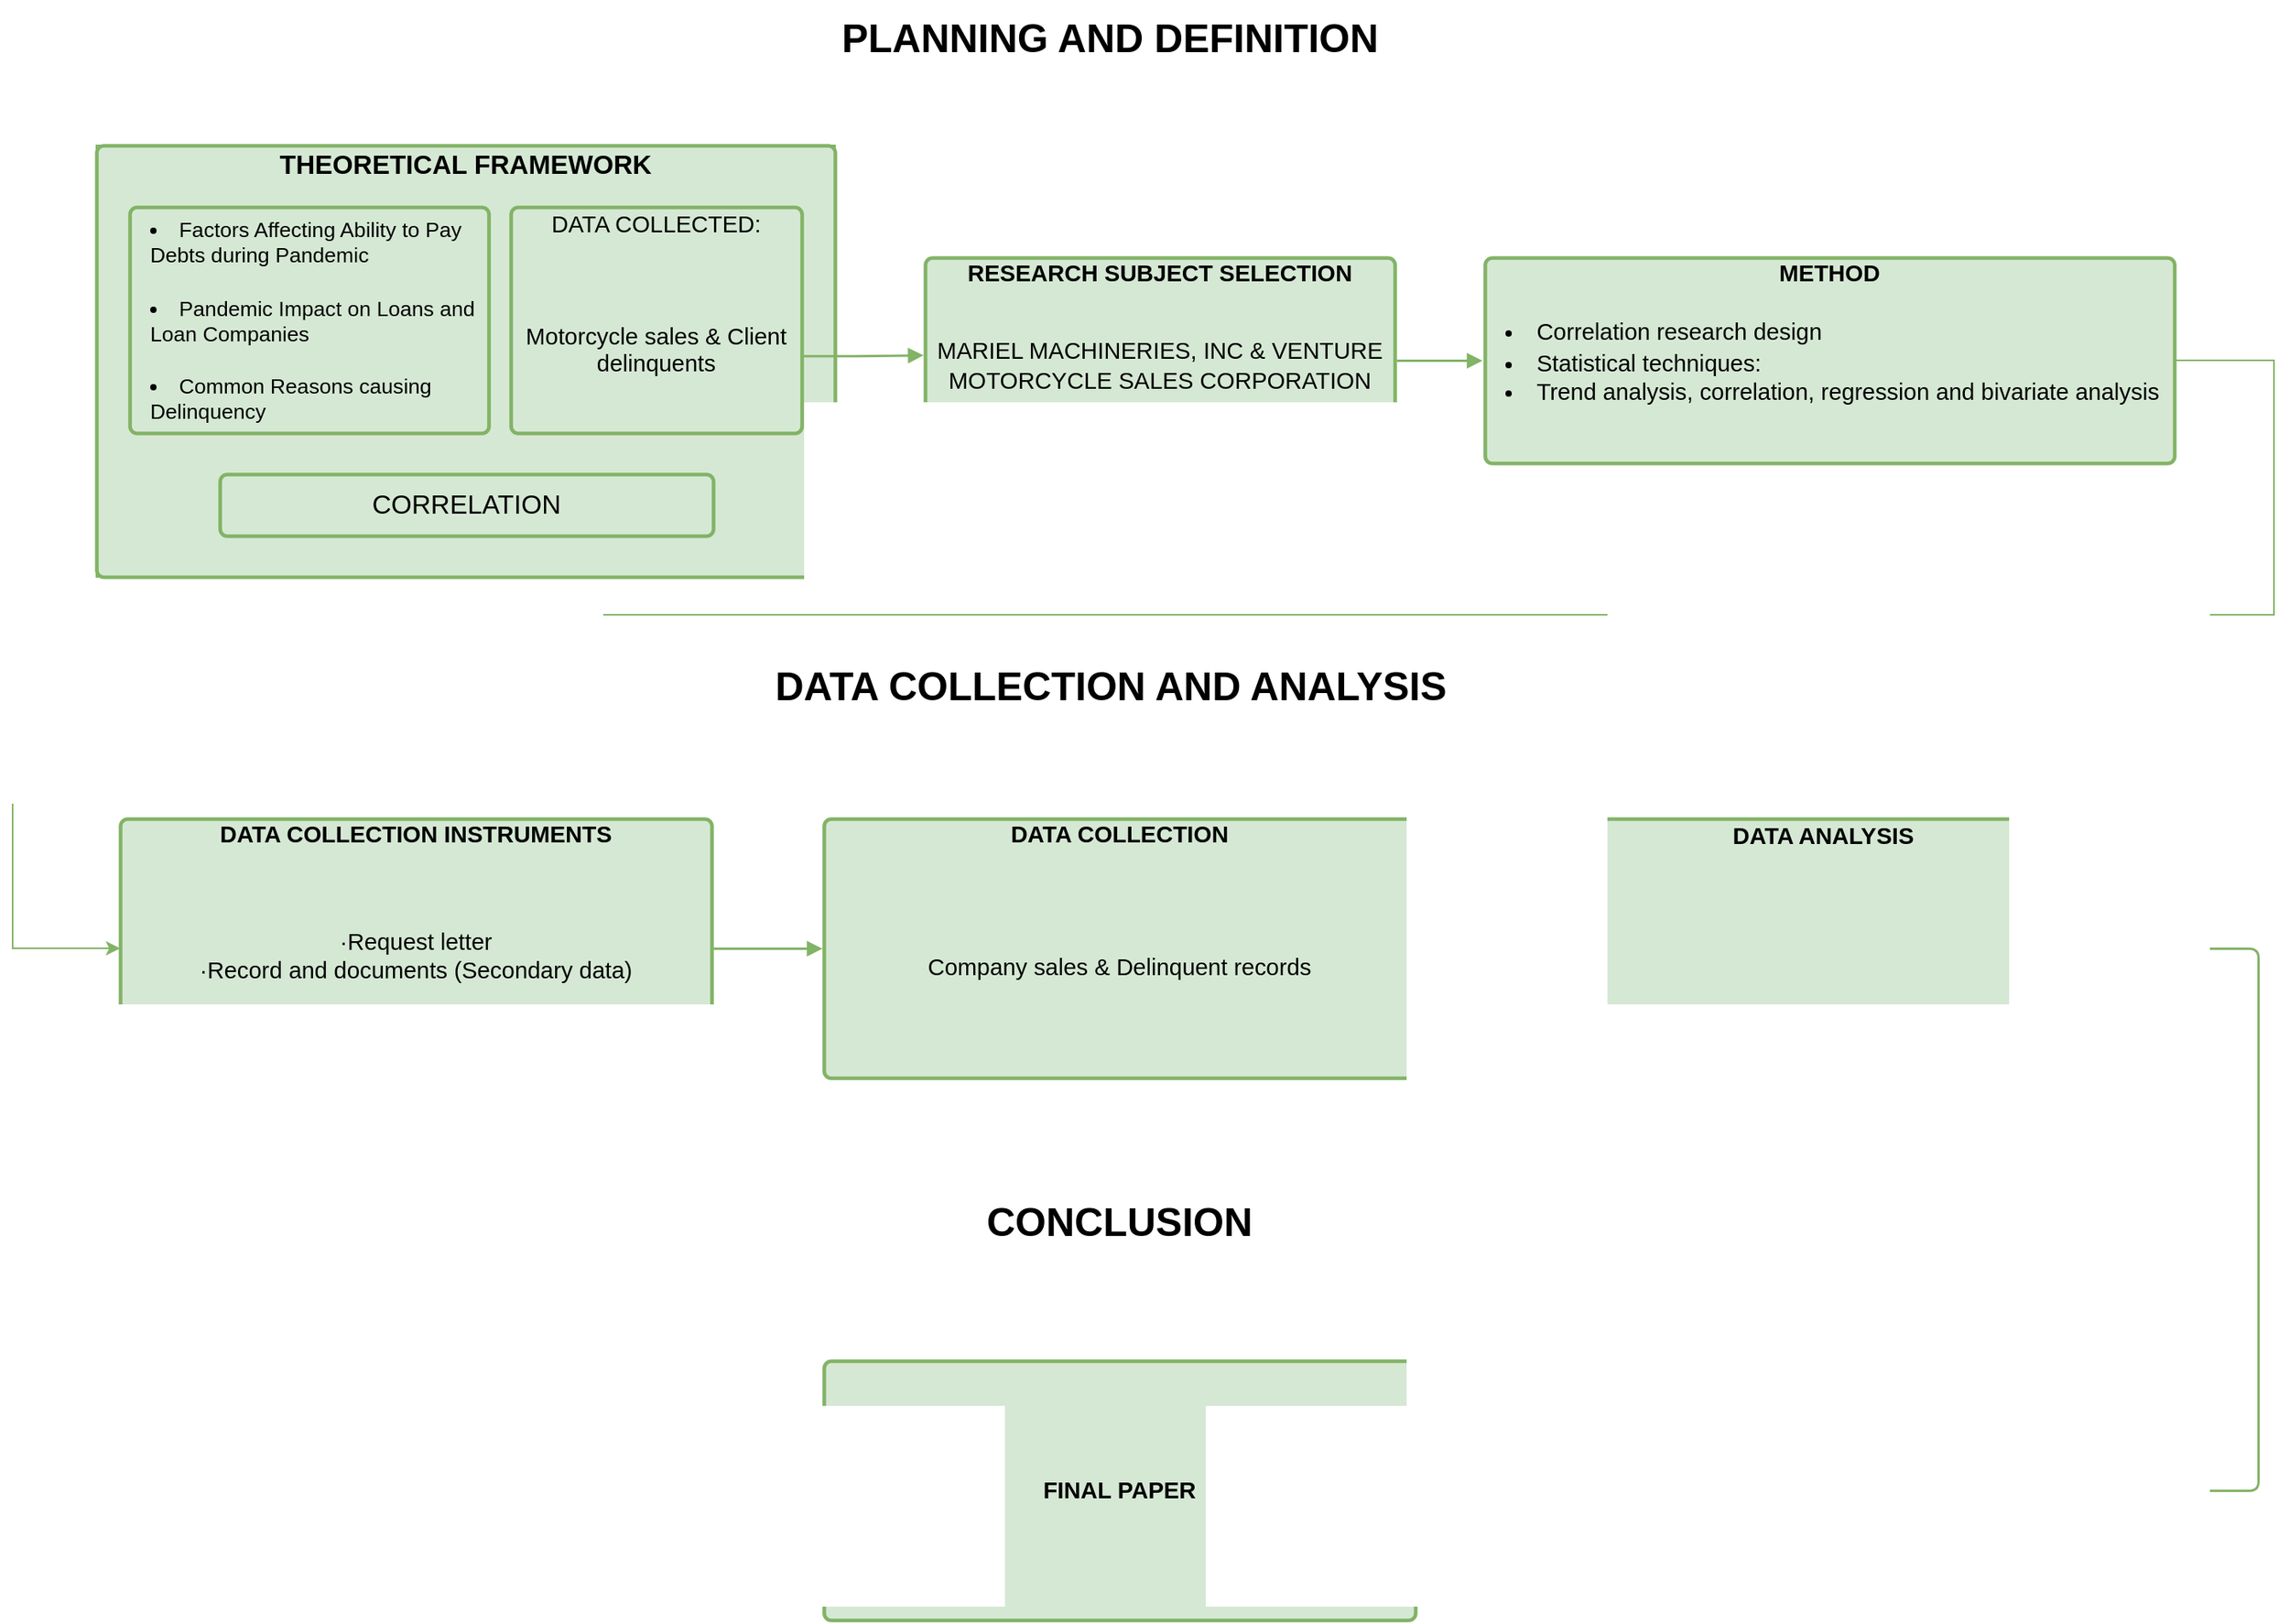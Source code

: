 <mxfile version="15.8.6" type="github">
  <diagram id="Q62ex6AcS_hv5JmTxY6U" name="Page-1">
    <mxGraphModel dx="2170" dy="1160" grid="1" gridSize="10" guides="1" tooltips="1" connect="1" arrows="1" fold="1" page="1" pageScale="1" pageWidth="1600" pageHeight="1200" math="0" shadow="0">
      <root>
        <mxCell id="0" />
        <mxCell id="1" parent="0" />
        <mxCell id="rDSdN0JyBXLR7W9e_sJ6-40" value="" style="group;dropTarget=0;fillColor=#d5e8d4;strokeColor=#82b366;" vertex="1" parent="1">
          <mxGeometry x="138" y="178" width="467" height="273" as="geometry" />
        </mxCell>
        <UserObject label="&lt;b&gt;THEORETICAL FRAMEWORK&lt;/b&gt;" lucidchartObjectId="FGmwYeyCFTB7" id="rDSdN0JyBXLR7W9e_sJ6-41">
          <mxCell style="html=1;overflow=block;blockSpacing=1;whiteSpace=wrap;;whiteSpace=wrap;fontSize=16.7;spacing=3.8;verticalAlign=top;strokeColor=#82b366;strokeOpacity=100;rounded=1;absoluteArcSize=1;arcSize=9;strokeWidth=2.3;fillColor=#d5e8d4;" vertex="1" parent="rDSdN0JyBXLR7W9e_sJ6-40">
            <mxGeometry width="467" height="273" as="geometry" />
          </mxCell>
        </UserObject>
        <UserObject label="&lt;ul style=&quot;margin: 0px; padding-left: 10px;list-style-position: inside; list-style-type:disc&quot;&gt;&lt;li style=&quot;text-align:left;color:#000000;font-size:13.3px;&quot;&gt;&lt;span style=&quot;margin-left: 0px;margin-top: -2px;&quot;&gt;&lt;span style=&quot;font-size:13.3px;color:#000000;&quot;&gt;Factors Affecting Ability to Pay Debts during Pandemic&lt;/span&gt;&lt;/span&gt;&lt;/li&gt;&lt;/ul&gt;&lt;div style=&quot;display: flex; justify-content: center; text-align: center; align-items: baseline; font-size: 0; line-height: 1.25;margin-top: -2px;&quot;&gt;&lt;span&gt;&lt;span style=&quot;font-size:13px;color:#000000;&quot;&gt;&lt;span style=&quot;font-size:16px;color:#000000;&quot;&gt;&#xa;&lt;/span&gt;&lt;/span&gt;&lt;/span&gt;&lt;/div&gt;&lt;ul style=&quot;margin: 0px; padding-left: 10px;list-style-position: inside; list-style-type:disc&quot;&gt;&lt;li style=&quot;text-align:left;color:#000000;font-size:13.3px;&quot;&gt;&lt;span style=&quot;margin-left: 0px;margin-top: -2px;&quot;&gt;&lt;span style=&quot;font-size:13px;color:#000000;&quot;&gt;&lt;span style=&quot;font-size:13.3px;color:#000000;&quot;&gt;Pandemic Impact on Loans and Loan Companies&lt;/span&gt;&lt;/span&gt;&lt;/span&gt;&lt;/li&gt;&lt;/ul&gt;&lt;div style=&quot;display: flex; justify-content: center; text-align: center; align-items: baseline; font-size: 0; line-height: 1.25;margin-top: -2px;&quot;&gt;&lt;span&gt;&lt;span style=&quot;font-size:13px;color:#000000;&quot;&gt;&lt;span style=&quot;font-size:16px;color:#000000;&quot;&gt;&#xa;&lt;/span&gt;&lt;/span&gt;&lt;/span&gt;&lt;/div&gt;&lt;ul style=&quot;margin: 0px; padding-left: 10px;list-style-position: inside; list-style-type:disc&quot;&gt;&lt;li style=&quot;text-align:left;color:#000000;font-size:13.3px;&quot;&gt;&lt;span style=&quot;margin-left: 0px;margin-top: -2px;&quot;&gt;&lt;span style=&quot;font-size:13px;color:#000000;&quot;&gt;&lt;span style=&quot;font-size:13.3px;color:#000000;&quot;&gt;Common Reasons causing Delinquency&lt;/span&gt;&lt;/span&gt;&lt;/span&gt;&lt;/li&gt;&lt;/ul&gt;" lucidchartObjectId="rLmwJVt.pOkH" id="rDSdN0JyBXLR7W9e_sJ6-42">
          <mxCell style="html=1;overflow=block;blockSpacing=1;whiteSpace=wrap;;whiteSpace=wrap;fontSize=13;spacing=3.8;verticalAlign=middle;strokeColor=#82b366;strokeOpacity=100;rounded=1;absoluteArcSize=1;arcSize=9;strokeWidth=2.3;fillColor=#d5e8d4;" vertex="1" parent="rDSdN0JyBXLR7W9e_sJ6-40">
            <mxGeometry x="21" y="39" width="227" height="143" as="geometry" />
          </mxCell>
        </UserObject>
        <UserObject label="DATA COLLECTED: &#xa;&#xa;&#xa;&#xa;Motorcycle sales &amp; Client delinquents" lucidchartObjectId="DQmw.EK1UuAh" id="rDSdN0JyBXLR7W9e_sJ6-43">
          <mxCell style="html=1;overflow=block;blockSpacing=1;whiteSpace=wrap;;whiteSpace=wrap;fontSize=14.7;spacing=3.8;verticalAlign=top;strokeColor=#82b366;strokeOpacity=100;rounded=1;absoluteArcSize=1;arcSize=9;strokeWidth=2.3;fillColor=#d5e8d4;" vertex="1" parent="rDSdN0JyBXLR7W9e_sJ6-40">
            <mxGeometry x="262" y="39" width="184" height="143" as="geometry" />
          </mxCell>
        </UserObject>
        <UserObject label="CORRELATION" lucidchartObjectId="qRmwokEWJHGO" id="rDSdN0JyBXLR7W9e_sJ6-44">
          <mxCell style="html=1;overflow=block;blockSpacing=1;whiteSpace=wrap;;whiteSpace=wrap;fontSize=16.7;spacing=3.8;strokeColor=#82b366;strokeOpacity=100;rounded=1;absoluteArcSize=1;arcSize=9;strokeWidth=2.3;fillColor=#d5e8d4;" vertex="1" parent="rDSdN0JyBXLR7W9e_sJ6-40">
            <mxGeometry x="78" y="208" width="312" height="39" as="geometry" />
          </mxCell>
        </UserObject>
        <UserObject label="&lt;div style=&quot;display: flex ; justify-content: center ; text-align: center ; align-items: baseline ; font-size: 0 ; line-height: 1.25 ; margin-top: -2px&quot;&gt;&lt;span&gt;&lt;span style=&quot;font-size: 14.7px ; color: #000000 ; font-weight: bold&quot;&gt;RESEARCH SUBJECT SELECTION&lt;br&gt;&lt;/span&gt;&lt;/span&gt;&lt;/div&gt;&lt;div style=&quot;display: flex ; justify-content: center ; text-align: center ; align-items: baseline ; font-size: 0 ; line-height: 1.25 ; margin-top: -2px&quot;&gt;&lt;span&gt;&lt;span style=&quot;font-size: 14.7px ; color: #000000 ; font-weight: bold&quot;&gt;&lt;br&gt;&lt;/span&gt;&lt;/span&gt;&lt;/div&gt;&lt;div style=&quot;display: flex ; justify-content: center ; text-align: center ; align-items: baseline ; font-size: 0 ; line-height: 1.25 ; margin-top: -2px&quot;&gt;&lt;span&gt;&lt;span style=&quot;font-size: 14.7px ; color: #000000 ; font-weight: bold&quot;&gt;&lt;br&gt;&lt;/span&gt;&lt;/span&gt;&lt;/div&gt;&lt;div style=&quot;display: flex ; justify-content: center ; text-align: center ; align-items: baseline ; font-size: 0 ; line-height: 1.25 ; margin-top: -2px&quot;&gt;&lt;span&gt;&lt;span style=&quot;font-size: 13px ; color: #000000&quot;&gt;&lt;span style=&quot;font-size: 14.7px ; color: #000000&quot;&gt;MARIEL MACHINERIES, INC &amp;amp; VENTURE MOTORCYCLE SALES CORPORATION&lt;/span&gt;&lt;/span&gt;&lt;/span&gt;&lt;/div&gt;" lucidchartObjectId="STmwyuf9AoGD" id="rDSdN0JyBXLR7W9e_sJ6-45">
          <mxCell style="html=1;overflow=block;blockSpacing=1;whiteSpace=wrap;;whiteSpace=wrap;fontSize=13;spacing=3.8;verticalAlign=top;strokeColor=#82b366;strokeOpacity=100;rounded=1;absoluteArcSize=1;arcSize=9;strokeWidth=2.3;fillColor=#d5e8d4;" vertex="1" parent="1">
            <mxGeometry x="662" y="249" width="297" height="130" as="geometry" />
          </mxCell>
        </UserObject>
        <mxCell id="rDSdN0JyBXLR7W9e_sJ6-60" style="edgeStyle=orthogonalEdgeStyle;rounded=0;orthogonalLoop=1;jettySize=auto;html=1;entryX=0;entryY=0.5;entryDx=0;entryDy=0;fillColor=#d5e8d4;strokeColor=#82b366;" edge="1" parent="1" source="rDSdN0JyBXLR7W9e_sJ6-46" target="rDSdN0JyBXLR7W9e_sJ6-49">
          <mxGeometry relative="1" as="geometry">
            <Array as="points">
              <mxPoint x="1515" y="314" />
              <mxPoint x="1515" y="475" />
              <mxPoint x="85" y="475" />
              <mxPoint x="85" y="686" />
            </Array>
          </mxGeometry>
        </mxCell>
        <UserObject label="&lt;div style=&quot;display: flex ; justify-content: center ; text-align: center ; align-items: baseline ; font-size: 0 ; line-height: 1.25 ; margin-top: -2px&quot;&gt;&lt;span&gt;&lt;span style=&quot;font-size: 14.7px ; color: #000000 ; font-weight: bold&quot;&gt;METHOD&lt;/span&gt;&lt;/span&gt;&lt;/div&gt;&lt;div style=&quot;display: flex ; justify-content: center ; text-align: center ; align-items: baseline ; font-size: 0 ; line-height: 1.25 ; margin-top: -2px&quot;&gt;&lt;span&gt;&lt;span style=&quot;font-size: 13px ; color: #000000&quot;&gt;&lt;span style=&quot;font-size: 16px ; color: #000000&quot;&gt;&lt;br&gt;&lt;/span&gt;&lt;/span&gt;&lt;/span&gt;&lt;/div&gt;&lt;ul style=&quot;margin: 0px ; padding-left: 10px ; list-style-position: inside ; list-style-type: disc&quot;&gt;&lt;li style=&quot;text-align: left ; color: #000000 ; font-size: 14.7px&quot;&gt;&lt;span style=&quot;margin-left: 0px ; margin-top: -2px&quot;&gt;&lt;span style=&quot;font-size: 13px ; color: #000000&quot;&gt;&lt;span style=&quot;font-size: 14.7px ; color: #000000&quot;&gt;Correlation research design&lt;/span&gt;&lt;span style=&quot;font-size: 16px ; color: #000000&quot;&gt;&lt;/span&gt;&lt;/span&gt;&lt;/span&gt;&lt;/li&gt;&lt;li style=&quot;text-align: left ; color: #000000 ; font-size: 14.7px&quot;&gt;&lt;span style=&quot;margin-left: 0px ; margin-top: -2px&quot;&gt;&lt;span style=&quot;font-size: 13px ; color: #000000&quot;&gt;&lt;span style=&quot;font-size: 14.7px ; color: #000000&quot;&gt;Statistical techniques:&lt;/span&gt;&lt;span style=&quot;font-size: 16px ; color: #000000&quot;&gt;&lt;/span&gt;&lt;/span&gt;&lt;/span&gt;&lt;/li&gt;&lt;li style=&quot;text-align: left ; color: #000000 ; font-size: 14.7px&quot;&gt;&lt;span style=&quot;margin-left: 0px ; margin-top: -2px&quot;&gt;&lt;span style=&quot;font-size: 13px ; color: #000000&quot;&gt;&lt;span style=&quot;font-size: 14.7px ; color: #000000&quot;&gt;Trend analysis, correlation, regression and bivariate analysis&lt;/span&gt;&lt;/span&gt;&lt;/span&gt;&lt;/li&gt;&lt;/ul&gt;" lucidchartObjectId="pXmwQsWvE6Ms" id="rDSdN0JyBXLR7W9e_sJ6-46">
          <mxCell style="html=1;overflow=block;blockSpacing=1;whiteSpace=wrap;;whiteSpace=wrap;fontSize=13;spacing=3.8;verticalAlign=top;strokeColor=#82b366;strokeOpacity=100;rounded=1;absoluteArcSize=1;arcSize=9;strokeWidth=2.3;fillColor=#d5e8d4;" vertex="1" parent="1">
            <mxGeometry x="1016" y="249" width="436" height="130" as="geometry" />
          </mxCell>
        </UserObject>
        <UserObject label="" lucidchartObjectId="kYmwUPKxJZ-5" id="rDSdN0JyBXLR7W9e_sJ6-47">
          <mxCell style="html=1;jettySize=18;whiteSpace=wrap;fontSize=13;strokeColor=#82b366;strokeWidth=1.5;rounded=1;arcSize=12;edgeStyle=orthogonalEdgeStyle;startArrow=none;;endArrow=block;endFill=1;;exitX=1.006;exitY=0.658;exitPerimeter=0;entryX=-0.004;entryY=0.474;entryPerimeter=0;fillColor=#d5e8d4;" edge="1" parent="1" source="rDSdN0JyBXLR7W9e_sJ6-43" target="rDSdN0JyBXLR7W9e_sJ6-45">
            <mxGeometry width="100" height="100" relative="1" as="geometry">
              <Array as="points" />
            </mxGeometry>
          </mxCell>
        </UserObject>
        <UserObject label="" lucidchartObjectId="nYmwDuH8R1hh" id="rDSdN0JyBXLR7W9e_sJ6-48">
          <mxCell style="html=1;jettySize=18;whiteSpace=wrap;fontSize=13;strokeColor=#82b366;strokeWidth=1.5;rounded=1;arcSize=12;edgeStyle=orthogonalEdgeStyle;startArrow=none;;endArrow=block;endFill=1;;exitX=1.004;exitY=0.5;exitPerimeter=0;entryX=-0.004;entryY=0.5;entryPerimeter=0;fillColor=#d5e8d4;" edge="1" parent="1" source="rDSdN0JyBXLR7W9e_sJ6-45" target="rDSdN0JyBXLR7W9e_sJ6-46">
            <mxGeometry width="100" height="100" relative="1" as="geometry">
              <Array as="points" />
            </mxGeometry>
          </mxCell>
        </UserObject>
        <UserObject label="&lt;div style=&quot;display: flex ; justify-content: center ; text-align: center ; align-items: baseline ; font-size: 0 ; line-height: 1.25 ; margin-top: -2px&quot;&gt;&lt;span&gt;&lt;span style=&quot;font-size: 14.7px ; color: #000000 ; font-weight: bold&quot;&gt;DATA COLLECTION INSTRUMENTS&lt;br&gt;&lt;/span&gt;&lt;/span&gt;&lt;/div&gt;&lt;div style=&quot;display: flex ; justify-content: center ; text-align: center ; align-items: baseline ; font-size: 0 ; line-height: 1.25 ; margin-top: -2px&quot;&gt;&lt;span&gt;&lt;span style=&quot;font-size: 14.7px ; color: #000000 ; font-weight: bold&quot;&gt;&lt;br&gt;&lt;/span&gt;&lt;/span&gt;&lt;/div&gt;&lt;div style=&quot;display: flex ; justify-content: center ; text-align: center ; align-items: baseline ; font-size: 0 ; line-height: 1.25 ; margin-top: -2px&quot;&gt;&lt;span&gt;&lt;span style=&quot;font-size: 14.7px ; color: #000000 ; font-weight: bold&quot;&gt;&lt;br&gt;&lt;/span&gt;&lt;/span&gt;&lt;/div&gt;&lt;div style=&quot;display: flex ; justify-content: center ; text-align: center ; align-items: baseline ; font-size: 0 ; line-height: 1.25 ; margin-top: -2px&quot;&gt;&lt;span&gt;&lt;span style=&quot;font-size: 13px ; color: #000000&quot;&gt;&lt;span style=&quot;font-size: 16px ; color: #000000&quot;&gt;&lt;br&gt;&lt;/span&gt;&lt;/span&gt;&lt;/span&gt;&lt;/div&gt;&lt;div style=&quot;display: flex ; justify-content: center ; text-align: center ; align-items: baseline ; font-size: 0 ; line-height: 1.25 ; margin-top: -2px&quot;&gt;&lt;span&gt;&lt;span style=&quot;font-size: 13px ; color: #000000&quot;&gt;&lt;span style=&quot;font-size: 14.7px ; color: #000000&quot;&gt;·Request letter&lt;/span&gt;&lt;span style=&quot;font-size: 16px ; color: #000000&quot;&gt;&lt;br&gt;&lt;/span&gt;&lt;/span&gt;&lt;/span&gt;&lt;/div&gt;&lt;div style=&quot;display: flex ; justify-content: center ; text-align: center ; align-items: baseline ; font-size: 0 ; line-height: 1.25 ; margin-top: -2px&quot;&gt;&lt;span&gt;&lt;span style=&quot;font-size: 13px ; color: #000000&quot;&gt;&lt;span style=&quot;font-size: 14.7px ; color: #000000&quot;&gt;·Record and documents (Secondary data)&lt;/span&gt;&lt;span style=&quot;font-size: 16px ; color: #000000&quot;&gt;&lt;br&gt;&lt;/span&gt;&lt;/span&gt;&lt;/span&gt;&lt;/div&gt;&lt;div style=&quot;display: flex ; justify-content: center ; text-align: center ; align-items: baseline ; font-size: 0 ; line-height: 1.25 ; margin-top: -2px&quot;&gt;&lt;span&gt;&lt;/span&gt;&lt;/div&gt;" lucidchartObjectId="DZmwL2KItXz2" id="rDSdN0JyBXLR7W9e_sJ6-49">
          <mxCell style="html=1;overflow=block;blockSpacing=1;whiteSpace=wrap;;whiteSpace=wrap;fontSize=13;spacing=3.8;verticalAlign=top;strokeColor=#82b366;strokeOpacity=100;rounded=1;absoluteArcSize=1;arcSize=9;strokeWidth=2.3;fillColor=#d5e8d4;" vertex="1" parent="1">
            <mxGeometry x="153" y="604" width="374" height="164" as="geometry" />
          </mxCell>
        </UserObject>
        <UserObject label="&lt;div style=&quot;display: flex; justify-content: center; text-align: center; align-items: baseline; font-size: 0; line-height: 1.25;margin-top: -2px;&quot;&gt;&lt;span&gt;&lt;span style=&quot;font-size:14.7px;color:#000000;font-weight: bold;&quot;&gt;DATA COLLECTION&#xa;&lt;/span&gt;&lt;/span&gt;&lt;/div&gt;&lt;div style=&quot;display: flex; justify-content: center; text-align: center; align-items: baseline; font-size: 0; line-height: 1.25;margin-top: -2px;&quot;&gt;&lt;span&gt;&lt;span style=&quot;font-size:14.7px;color:#000000;font-weight: bold;&quot;&gt;&#xa;&lt;/span&gt;&lt;/span&gt;&lt;/div&gt;&lt;div style=&quot;display: flex; justify-content: center; text-align: center; align-items: baseline; font-size: 0; line-height: 1.25;margin-top: -2px;&quot;&gt;&lt;span&gt;&lt;span style=&quot;font-size:14.7px;color:#000000;font-weight: bold;&quot;&gt;&#xa;&lt;/span&gt;&lt;/span&gt;&lt;/div&gt;&lt;div style=&quot;display: flex; justify-content: center; text-align: center; align-items: baseline; font-size: 0; line-height: 1.25;margin-top: -2px;&quot;&gt;&lt;span&gt;&lt;span style=&quot;font-size:14.7px;color:#000000;font-weight: bold;&quot;&gt;&#xa;&lt;/span&gt;&lt;/span&gt;&lt;/div&gt;&lt;div style=&quot;display: flex; justify-content: center; text-align: center; align-items: baseline; font-size: 0; line-height: 1.25;margin-top: -2px;&quot;&gt;&lt;span&gt;&lt;span style=&quot;font-size:13px;color:#000000;&quot;&gt;&lt;span style=&quot;font-size:16px;color:#000000;&quot;&gt;&#xa;&lt;/span&gt;&lt;/span&gt;&lt;/span&gt;&lt;/div&gt;&lt;div style=&quot;display: flex; justify-content: center; text-align: center; align-items: baseline; font-size: 0; line-height: 1.25;margin-top: -2px;&quot;&gt;&lt;span&gt;&lt;span style=&quot;font-size:13px;color:#000000;&quot;&gt;&lt;span style=&quot;font-size:14.7px;color:#000000;&quot;&gt;Company sales &amp; Delinquent records&lt;/span&gt;&lt;/span&gt;&lt;/span&gt;&lt;/div&gt;" lucidchartObjectId="DZmwOqDSC_7x" id="rDSdN0JyBXLR7W9e_sJ6-50">
          <mxCell style="html=1;overflow=block;blockSpacing=1;whiteSpace=wrap;;whiteSpace=wrap;fontSize=13;spacing=3.8;verticalAlign=top;strokeColor=#82b366;strokeOpacity=100;rounded=1;absoluteArcSize=1;arcSize=9;strokeWidth=2.3;fillColor=#d5e8d4;" vertex="1" parent="1">
            <mxGeometry x="598" y="604" width="374" height="164" as="geometry" />
          </mxCell>
        </UserObject>
        <UserObject label="" lucidchartObjectId="DZmwyob.GzG6" id="rDSdN0JyBXLR7W9e_sJ6-51">
          <mxCell style="html=1;jettySize=18;whiteSpace=wrap;fontSize=13;strokeColor=#82b366;strokeWidth=1.5;rounded=1;arcSize=12;edgeStyle=orthogonalEdgeStyle;startArrow=none;;endArrow=block;endFill=1;;exitX=1.003;exitY=0.5;exitPerimeter=0;entryX=-0.003;entryY=0.5;entryPerimeter=0;fillColor=#d5e8d4;" edge="1" parent="1" source="rDSdN0JyBXLR7W9e_sJ6-49" target="rDSdN0JyBXLR7W9e_sJ6-50">
            <mxGeometry width="100" height="100" relative="1" as="geometry">
              <Array as="points" />
            </mxGeometry>
          </mxCell>
        </UserObject>
        <UserObject label="DATA ANALYSIS" lucidchartObjectId="eAswSBAF0vq8" id="rDSdN0JyBXLR7W9e_sJ6-52">
          <mxCell style="html=1;overflow=block;blockSpacing=1;whiteSpace=wrap;;whiteSpace=wrap;fontSize=14.7;fontStyle=1;align=center;spacing=3.8;verticalAlign=top;strokeColor=#82b366;strokeOpacity=100;rounded=1;absoluteArcSize=1;arcSize=9;strokeWidth=2.3;fillColor=#d5e8d4;" vertex="1" parent="1">
            <mxGeometry x="1043" y="604" width="374" height="164" as="geometry" />
          </mxCell>
        </UserObject>
        <UserObject label="" lucidchartObjectId="KAswd45dvDWd" id="rDSdN0JyBXLR7W9e_sJ6-53">
          <mxCell style="html=1;jettySize=18;whiteSpace=wrap;fontSize=13;strokeColor=#82b366;strokeWidth=1.5;rounded=1;arcSize=12;edgeStyle=orthogonalEdgeStyle;startArrow=none;;endArrow=block;endFill=1;;exitX=1.003;exitY=0.5;exitPerimeter=0;entryX=-0.003;entryY=0.5;entryPerimeter=0;fillColor=#d5e8d4;" edge="1" parent="1" source="rDSdN0JyBXLR7W9e_sJ6-50" target="rDSdN0JyBXLR7W9e_sJ6-52">
            <mxGeometry width="100" height="100" relative="1" as="geometry">
              <Array as="points" />
            </mxGeometry>
          </mxCell>
        </UserObject>
        <UserObject label="FINAL PAPER" lucidchartObjectId="3AswKlXwLvQF" id="rDSdN0JyBXLR7W9e_sJ6-54">
          <mxCell style="html=1;overflow=block;blockSpacing=1;whiteSpace=wrap;;whiteSpace=wrap;fontSize=14.7;fontStyle=1;spacing=3.8;verticalAlign=middle;strokeColor=#82b366;strokeOpacity=100;rounded=1;absoluteArcSize=1;arcSize=9;strokeWidth=2.3;fillColor=#d5e8d4;" vertex="1" parent="1">
            <mxGeometry x="598" y="947" width="374" height="164" as="geometry" />
          </mxCell>
        </UserObject>
        <UserObject label="CONCLUSION" lucidchartObjectId="-CswYLQgJlsi" id="rDSdN0JyBXLR7W9e_sJ6-55">
          <mxCell style="html=1;overflow=block;blockSpacing=1;whiteSpace=wrap;;whiteSpace=wrap;fontSize=25;fontStyle=1;spacing=3.8;strokeOpacity=0;fillOpacity=0;rounded=1;absoluteArcSize=1;arcSize=9;fillColor=#d5e8d4;strokeWidth=2.3;strokeColor=#82b366;" vertex="1" parent="1">
            <mxGeometry x="695" y="835" width="180" height="45" as="geometry" />
          </mxCell>
        </UserObject>
        <UserObject label="" lucidchartObjectId="rDsw91QnRZk8" id="rDSdN0JyBXLR7W9e_sJ6-56">
          <mxCell style="html=1;jettySize=18;whiteSpace=wrap;fontSize=13;strokeColor=#82b366;strokeWidth=1.5;rounded=1;arcSize=12;edgeStyle=orthogonalEdgeStyle;startArrow=none;;endArrow=block;endFill=1;;exitX=1.003;exitY=0.5;exitPerimeter=0;entryX=1.003;entryY=0.5;entryPerimeter=0;fillColor=#d5e8d4;" edge="1" parent="1" source="rDSdN0JyBXLR7W9e_sJ6-52" target="rDSdN0JyBXLR7W9e_sJ6-54">
            <mxGeometry width="100" height="100" relative="1" as="geometry">
              <Array as="points">
                <mxPoint x="1505" y="686" />
                <mxPoint x="1505" y="1029" />
              </Array>
            </mxGeometry>
          </mxCell>
        </UserObject>
        <UserObject label="DATA COLLECTION AND ANALYSIS" lucidchartObjectId="UDswbrtKvscK" id="rDSdN0JyBXLR7W9e_sJ6-57">
          <mxCell style="html=1;overflow=block;blockSpacing=1;whiteSpace=wrap;;whiteSpace=wrap;fontSize=25;fontStyle=1;spacing=3.8;strokeOpacity=0;fillOpacity=0;rounded=1;absoluteArcSize=1;arcSize=9;fillColor=#d5e8d4;strokeWidth=2.3;strokeColor=#82b366;" vertex="1" parent="1">
            <mxGeometry x="507.5" y="485" width="543" height="68" as="geometry" />
          </mxCell>
        </UserObject>
        <UserObject label="PLANNING AND DEFINITION" lucidchartObjectId="AEswtr62H2lq" id="rDSdN0JyBXLR7W9e_sJ6-58">
          <mxCell style="html=1;overflow=block;blockSpacing=1;whiteSpace=wrap;;whiteSpace=wrap;fontSize=25;fontStyle=1;spacing=3.8;strokeOpacity=0;fillOpacity=0;rounded=1;absoluteArcSize=1;arcSize=9;fillColor=#d5e8d4;strokeWidth=2.3;strokeColor=#82b366;" vertex="1" parent="1">
            <mxGeometry x="500" y="88" width="558" height="41" as="geometry" />
          </mxCell>
        </UserObject>
      </root>
    </mxGraphModel>
  </diagram>
</mxfile>
